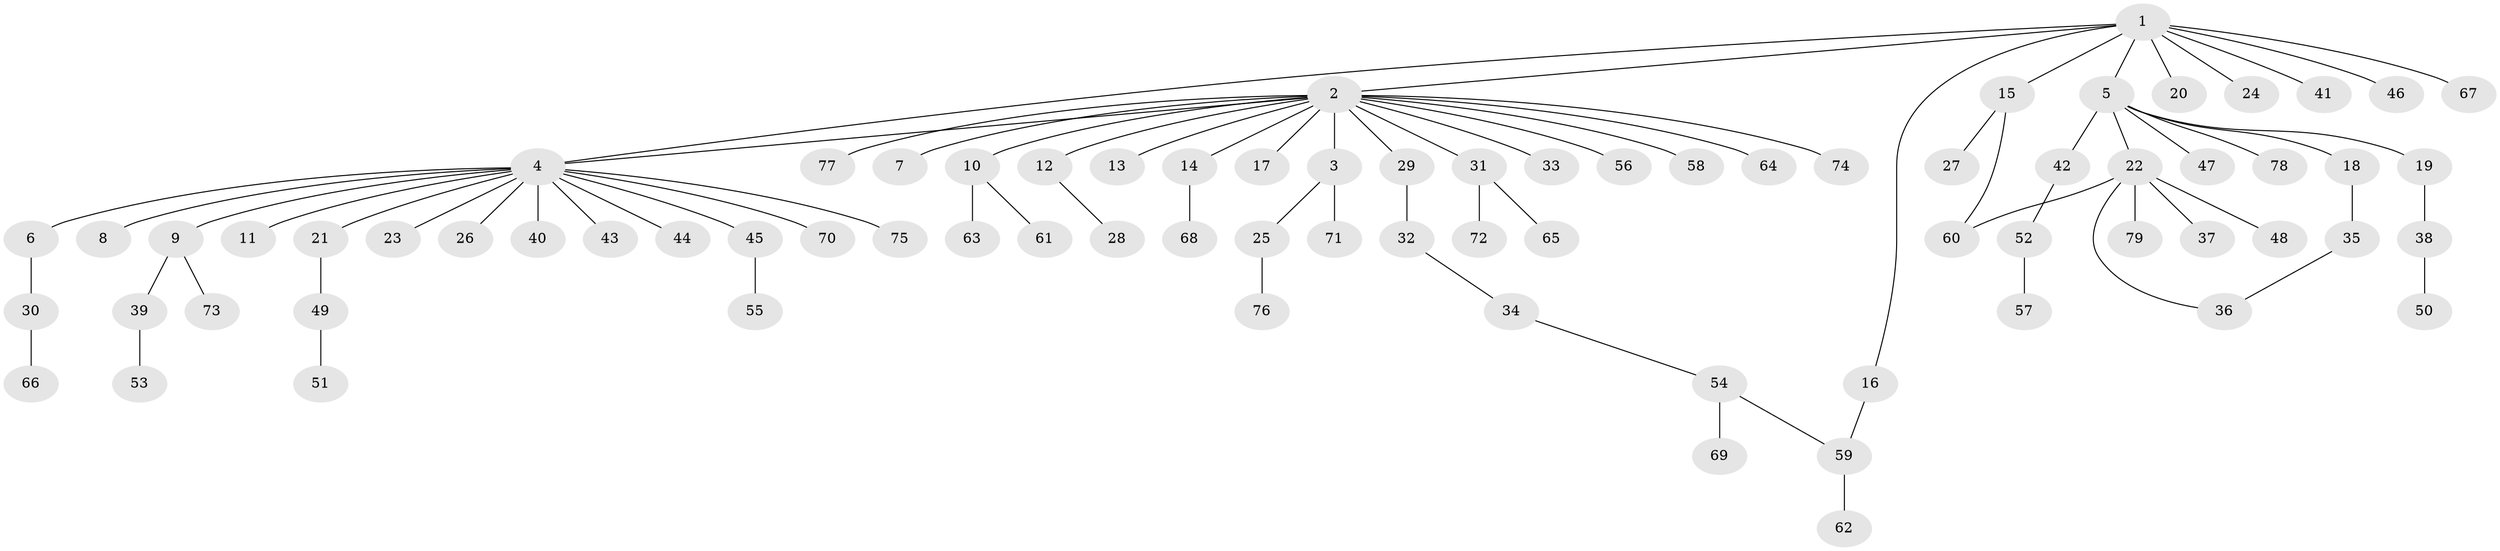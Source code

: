 // Generated by graph-tools (version 1.1) at 2025/11/02/27/25 16:11:14]
// undirected, 79 vertices, 82 edges
graph export_dot {
graph [start="1"]
  node [color=gray90,style=filled];
  1;
  2;
  3;
  4;
  5;
  6;
  7;
  8;
  9;
  10;
  11;
  12;
  13;
  14;
  15;
  16;
  17;
  18;
  19;
  20;
  21;
  22;
  23;
  24;
  25;
  26;
  27;
  28;
  29;
  30;
  31;
  32;
  33;
  34;
  35;
  36;
  37;
  38;
  39;
  40;
  41;
  42;
  43;
  44;
  45;
  46;
  47;
  48;
  49;
  50;
  51;
  52;
  53;
  54;
  55;
  56;
  57;
  58;
  59;
  60;
  61;
  62;
  63;
  64;
  65;
  66;
  67;
  68;
  69;
  70;
  71;
  72;
  73;
  74;
  75;
  76;
  77;
  78;
  79;
  1 -- 2;
  1 -- 4;
  1 -- 5;
  1 -- 15;
  1 -- 16;
  1 -- 20;
  1 -- 24;
  1 -- 41;
  1 -- 46;
  1 -- 67;
  2 -- 3;
  2 -- 4;
  2 -- 7;
  2 -- 10;
  2 -- 12;
  2 -- 13;
  2 -- 14;
  2 -- 17;
  2 -- 29;
  2 -- 31;
  2 -- 33;
  2 -- 56;
  2 -- 58;
  2 -- 64;
  2 -- 74;
  2 -- 77;
  3 -- 25;
  3 -- 71;
  4 -- 6;
  4 -- 8;
  4 -- 9;
  4 -- 11;
  4 -- 21;
  4 -- 23;
  4 -- 26;
  4 -- 40;
  4 -- 43;
  4 -- 44;
  4 -- 45;
  4 -- 70;
  4 -- 75;
  5 -- 18;
  5 -- 19;
  5 -- 22;
  5 -- 42;
  5 -- 47;
  5 -- 78;
  6 -- 30;
  9 -- 39;
  9 -- 73;
  10 -- 61;
  10 -- 63;
  12 -- 28;
  14 -- 68;
  15 -- 27;
  15 -- 60;
  16 -- 59;
  18 -- 35;
  19 -- 38;
  21 -- 49;
  22 -- 36;
  22 -- 37;
  22 -- 48;
  22 -- 60;
  22 -- 79;
  25 -- 76;
  29 -- 32;
  30 -- 66;
  31 -- 65;
  31 -- 72;
  32 -- 34;
  34 -- 54;
  35 -- 36;
  38 -- 50;
  39 -- 53;
  42 -- 52;
  45 -- 55;
  49 -- 51;
  52 -- 57;
  54 -- 59;
  54 -- 69;
  59 -- 62;
}
